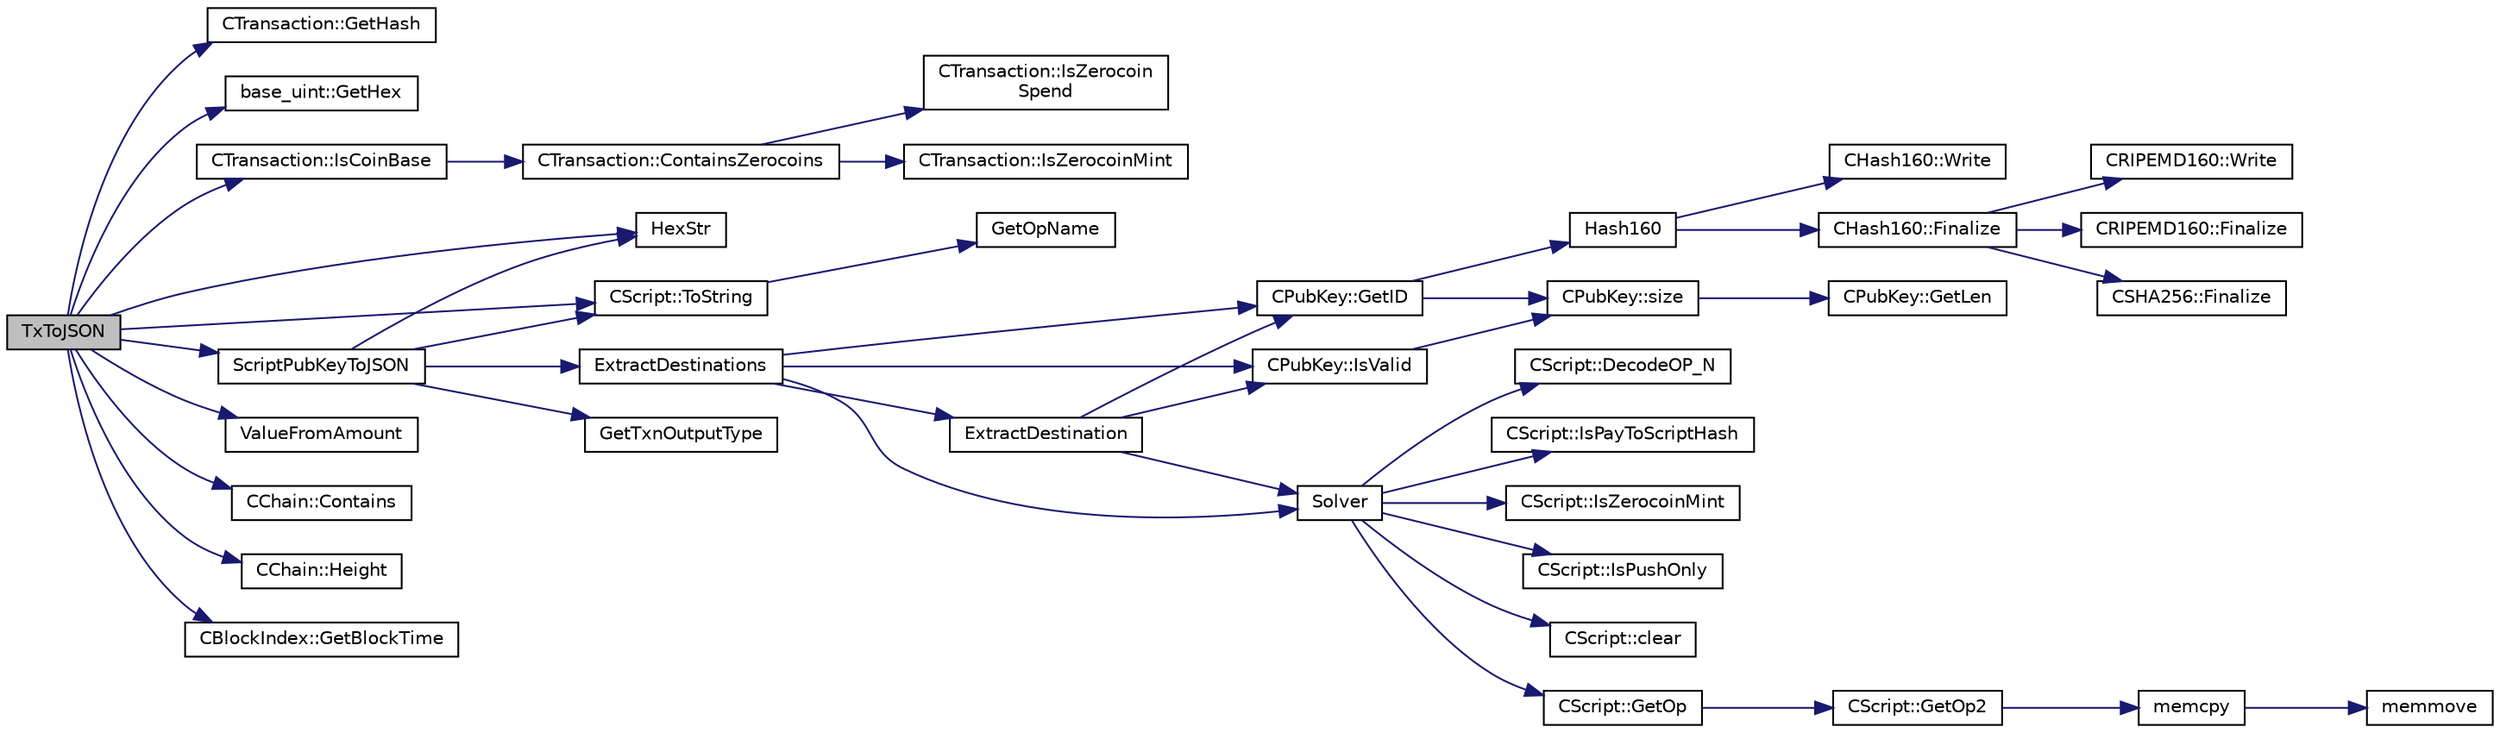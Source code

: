 digraph "TxToJSON"
{
  edge [fontname="Helvetica",fontsize="10",labelfontname="Helvetica",labelfontsize="10"];
  node [fontname="Helvetica",fontsize="10",shape=record];
  rankdir="LR";
  Node255 [label="TxToJSON",height=0.2,width=0.4,color="black", fillcolor="grey75", style="filled", fontcolor="black"];
  Node255 -> Node256 [color="midnightblue",fontsize="10",style="solid",fontname="Helvetica"];
  Node256 [label="CTransaction::GetHash",height=0.2,width=0.4,color="black", fillcolor="white", style="filled",URL="$class_c_transaction.html#a7efd1379de830341417c0bfa23a149aa"];
  Node255 -> Node257 [color="midnightblue",fontsize="10",style="solid",fontname="Helvetica"];
  Node257 [label="base_uint::GetHex",height=0.2,width=0.4,color="black", fillcolor="white", style="filled",URL="$classbase__uint.html#ae5e7b7481de91ebead20eebd5d685441"];
  Node255 -> Node258 [color="midnightblue",fontsize="10",style="solid",fontname="Helvetica"];
  Node258 [label="CTransaction::IsCoinBase",height=0.2,width=0.4,color="black", fillcolor="white", style="filled",URL="$class_c_transaction.html#a96256e8ac1bf79ad9c057e48c41132dd"];
  Node258 -> Node259 [color="midnightblue",fontsize="10",style="solid",fontname="Helvetica"];
  Node259 [label="CTransaction::ContainsZerocoins",height=0.2,width=0.4,color="black", fillcolor="white", style="filled",URL="$class_c_transaction.html#a613051e8e5651a7500cb455f37dd1116"];
  Node259 -> Node260 [color="midnightblue",fontsize="10",style="solid",fontname="Helvetica"];
  Node260 [label="CTransaction::IsZerocoin\lSpend",height=0.2,width=0.4,color="black", fillcolor="white", style="filled",URL="$class_c_transaction.html#a4cda5603795c5f9179d4c8bd43f809cd"];
  Node259 -> Node261 [color="midnightblue",fontsize="10",style="solid",fontname="Helvetica"];
  Node261 [label="CTransaction::IsZerocoinMint",height=0.2,width=0.4,color="black", fillcolor="white", style="filled",URL="$class_c_transaction.html#ab91efb1c2312e6feeecfbbfff11abbb1"];
  Node255 -> Node262 [color="midnightblue",fontsize="10",style="solid",fontname="Helvetica"];
  Node262 [label="HexStr",height=0.2,width=0.4,color="black", fillcolor="white", style="filled",URL="$utilstrencodings_8h.html#ace13a819ca4e98c22847d26b3b357e75"];
  Node255 -> Node263 [color="midnightblue",fontsize="10",style="solid",fontname="Helvetica"];
  Node263 [label="CScript::ToString",height=0.2,width=0.4,color="black", fillcolor="white", style="filled",URL="$class_c_script.html#a05fe53ab8fc6a217036bb0d6d7f5d706"];
  Node263 -> Node264 [color="midnightblue",fontsize="10",style="solid",fontname="Helvetica"];
  Node264 [label="GetOpName",height=0.2,width=0.4,color="black", fillcolor="white", style="filled",URL="$script_8cpp.html#a573587022d52d3542eb6fbf5a1190489"];
  Node255 -> Node265 [color="midnightblue",fontsize="10",style="solid",fontname="Helvetica"];
  Node265 [label="ValueFromAmount",height=0.2,width=0.4,color="black", fillcolor="white", style="filled",URL="$rpcserver_8cpp.html#a0655c28ea826ddeb21e8079b6a0beb9e"];
  Node255 -> Node266 [color="midnightblue",fontsize="10",style="solid",fontname="Helvetica"];
  Node266 [label="ScriptPubKeyToJSON",height=0.2,width=0.4,color="black", fillcolor="white", style="filled",URL="$rpcrawtransaction_8cpp.html#acb6efc0d76394e3858fe7451148069c2"];
  Node266 -> Node263 [color="midnightblue",fontsize="10",style="solid",fontname="Helvetica"];
  Node266 -> Node262 [color="midnightblue",fontsize="10",style="solid",fontname="Helvetica"];
  Node266 -> Node267 [color="midnightblue",fontsize="10",style="solid",fontname="Helvetica"];
  Node267 [label="ExtractDestinations",height=0.2,width=0.4,color="black", fillcolor="white", style="filled",URL="$standard_8cpp.html#a6948ee6aa422ed8a5ffe06ddc77a55d8"];
  Node267 -> Node268 [color="midnightblue",fontsize="10",style="solid",fontname="Helvetica"];
  Node268 [label="Solver",height=0.2,width=0.4,color="black", fillcolor="white", style="filled",URL="$standard_8cpp.html#a6ee6be50bff44464e905680c6fcee6dc",tooltip="Return public keys or hashes from scriptPubKey, for &#39;standard&#39; transaction types. ..."];
  Node268 -> Node269 [color="midnightblue",fontsize="10",style="solid",fontname="Helvetica"];
  Node269 [label="CScript::IsPayToScriptHash",height=0.2,width=0.4,color="black", fillcolor="white", style="filled",URL="$class_c_script.html#a0c3729c606d318923dc06f95d85a0971"];
  Node268 -> Node270 [color="midnightblue",fontsize="10",style="solid",fontname="Helvetica"];
  Node270 [label="CScript::IsZerocoinMint",height=0.2,width=0.4,color="black", fillcolor="white", style="filled",URL="$class_c_script.html#aadeaf93bd9c00abc9e20d082051adac8"];
  Node268 -> Node271 [color="midnightblue",fontsize="10",style="solid",fontname="Helvetica"];
  Node271 [label="CScript::IsPushOnly",height=0.2,width=0.4,color="black", fillcolor="white", style="filled",URL="$class_c_script.html#a090905f875fa5a40e616b319de8e973f",tooltip="Called by IsStandardTx and P2SH/BIP62 VerifyScript (which makes it consensus-critical). "];
  Node268 -> Node272 [color="midnightblue",fontsize="10",style="solid",fontname="Helvetica"];
  Node272 [label="CScript::clear",height=0.2,width=0.4,color="black", fillcolor="white", style="filled",URL="$class_c_script.html#a7b2baf842621f07c4939408acf63377c"];
  Node268 -> Node273 [color="midnightblue",fontsize="10",style="solid",fontname="Helvetica"];
  Node273 [label="CScript::GetOp",height=0.2,width=0.4,color="black", fillcolor="white", style="filled",URL="$class_c_script.html#a94635ed93d8d244ec3acfa83f9ecfe5f"];
  Node273 -> Node274 [color="midnightblue",fontsize="10",style="solid",fontname="Helvetica"];
  Node274 [label="CScript::GetOp2",height=0.2,width=0.4,color="black", fillcolor="white", style="filled",URL="$class_c_script.html#aac2dbe75742054049b0c6de0e9473ef0"];
  Node274 -> Node275 [color="midnightblue",fontsize="10",style="solid",fontname="Helvetica"];
  Node275 [label="memcpy",height=0.2,width=0.4,color="black", fillcolor="white", style="filled",URL="$glibc__compat_8cpp.html#a0f46826ab0466591e136db24394923cf"];
  Node275 -> Node276 [color="midnightblue",fontsize="10",style="solid",fontname="Helvetica"];
  Node276 [label="memmove",height=0.2,width=0.4,color="black", fillcolor="white", style="filled",URL="$glibc__compat_8cpp.html#a9778d49e9029dd75bc53ecbbf9f5e9a1"];
  Node268 -> Node277 [color="midnightblue",fontsize="10",style="solid",fontname="Helvetica"];
  Node277 [label="CScript::DecodeOP_N",height=0.2,width=0.4,color="black", fillcolor="white", style="filled",URL="$class_c_script.html#a7f975fca06b3e9a17da8ba23c7647e2e",tooltip="Encode/decode small integers: "];
  Node267 -> Node278 [color="midnightblue",fontsize="10",style="solid",fontname="Helvetica"];
  Node278 [label="CPubKey::IsValid",height=0.2,width=0.4,color="black", fillcolor="white", style="filled",URL="$class_c_pub_key.html#a4fa94293cf8577fd039b9a133f6c7f30"];
  Node278 -> Node279 [color="midnightblue",fontsize="10",style="solid",fontname="Helvetica"];
  Node279 [label="CPubKey::size",height=0.2,width=0.4,color="black", fillcolor="white", style="filled",URL="$class_c_pub_key.html#a6bb28fcf0a5f799c69f5b7269363b309",tooltip="Simple read-only vector-like interface to the pubkey data. "];
  Node279 -> Node280 [color="midnightblue",fontsize="10",style="solid",fontname="Helvetica"];
  Node280 [label="CPubKey::GetLen",height=0.2,width=0.4,color="black", fillcolor="white", style="filled",URL="$class_c_pub_key.html#a7dc71b3f037c84268dc22de97d7b65fb",tooltip="Compute the length of a pubkey with a given first byte. "];
  Node267 -> Node281 [color="midnightblue",fontsize="10",style="solid",fontname="Helvetica"];
  Node281 [label="CPubKey::GetID",height=0.2,width=0.4,color="black", fillcolor="white", style="filled",URL="$class_c_pub_key.html#a2675f7e6f72eff68e7a5227289feb021",tooltip="Get the KeyID of this public key (hash of its serialization) "];
  Node281 -> Node282 [color="midnightblue",fontsize="10",style="solid",fontname="Helvetica"];
  Node282 [label="Hash160",height=0.2,width=0.4,color="black", fillcolor="white", style="filled",URL="$hash_8h.html#a4490f70ddae16e9e48460a0416a48a6b",tooltip="Compute the 160-bit hash an object. "];
  Node282 -> Node283 [color="midnightblue",fontsize="10",style="solid",fontname="Helvetica"];
  Node283 [label="CHash160::Write",height=0.2,width=0.4,color="black", fillcolor="white", style="filled",URL="$class_c_hash160.html#af56cdd9443013eb68b246aa8450217f2"];
  Node282 -> Node284 [color="midnightblue",fontsize="10",style="solid",fontname="Helvetica"];
  Node284 [label="CHash160::Finalize",height=0.2,width=0.4,color="black", fillcolor="white", style="filled",URL="$class_c_hash160.html#a9bb08e1772002ae1a5d85017ba7952ee"];
  Node284 -> Node285 [color="midnightblue",fontsize="10",style="solid",fontname="Helvetica"];
  Node285 [label="CSHA256::Finalize",height=0.2,width=0.4,color="black", fillcolor="white", style="filled",URL="$class_c_s_h_a256.html#a4259230be0caefa590bc324fc12b9b90"];
  Node284 -> Node286 [color="midnightblue",fontsize="10",style="solid",fontname="Helvetica"];
  Node286 [label="CRIPEMD160::Write",height=0.2,width=0.4,color="black", fillcolor="white", style="filled",URL="$class_c_r_i_p_e_m_d160.html#a221143b9d94af623d07c4f4ba1bf6007"];
  Node284 -> Node287 [color="midnightblue",fontsize="10",style="solid",fontname="Helvetica"];
  Node287 [label="CRIPEMD160::Finalize",height=0.2,width=0.4,color="black", fillcolor="white", style="filled",URL="$class_c_r_i_p_e_m_d160.html#a2a11566fbf9d1339b819833313fc4e51"];
  Node281 -> Node279 [color="midnightblue",fontsize="10",style="solid",fontname="Helvetica"];
  Node267 -> Node288 [color="midnightblue",fontsize="10",style="solid",fontname="Helvetica"];
  Node288 [label="ExtractDestination",height=0.2,width=0.4,color="black", fillcolor="white", style="filled",URL="$standard_8cpp.html#a951f7e601746ae076afdf3169ecca2fc"];
  Node288 -> Node268 [color="midnightblue",fontsize="10",style="solid",fontname="Helvetica"];
  Node288 -> Node278 [color="midnightblue",fontsize="10",style="solid",fontname="Helvetica"];
  Node288 -> Node281 [color="midnightblue",fontsize="10",style="solid",fontname="Helvetica"];
  Node266 -> Node289 [color="midnightblue",fontsize="10",style="solid",fontname="Helvetica"];
  Node289 [label="GetTxnOutputType",height=0.2,width=0.4,color="black", fillcolor="white", style="filled",URL="$standard_8cpp.html#a998a2df1a42dc68c4cffa9933aa713c2"];
  Node255 -> Node290 [color="midnightblue",fontsize="10",style="solid",fontname="Helvetica"];
  Node290 [label="CChain::Contains",height=0.2,width=0.4,color="black", fillcolor="white", style="filled",URL="$class_c_chain.html#af1786dc229c215dea7f727c11df2c8dc",tooltip="Efficiently check whether a block is present in this chain. "];
  Node255 -> Node291 [color="midnightblue",fontsize="10",style="solid",fontname="Helvetica"];
  Node291 [label="CChain::Height",height=0.2,width=0.4,color="black", fillcolor="white", style="filled",URL="$class_c_chain.html#ad4758bc8872ce065a9579f77c3171d40",tooltip="Return the maximal height in the chain. "];
  Node255 -> Node292 [color="midnightblue",fontsize="10",style="solid",fontname="Helvetica"];
  Node292 [label="CBlockIndex::GetBlockTime",height=0.2,width=0.4,color="black", fillcolor="white", style="filled",URL="$class_c_block_index.html#a9fe0d4463c07c466f66252e8eec25f5c"];
}
